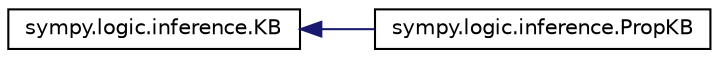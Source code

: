 digraph "Graphical Class Hierarchy"
{
 // LATEX_PDF_SIZE
  edge [fontname="Helvetica",fontsize="10",labelfontname="Helvetica",labelfontsize="10"];
  node [fontname="Helvetica",fontsize="10",shape=record];
  rankdir="LR";
  Node0 [label="sympy.logic.inference.KB",height=0.2,width=0.4,color="black", fillcolor="white", style="filled",URL="$classsympy_1_1logic_1_1inference_1_1KB.html",tooltip=" "];
  Node0 -> Node1 [dir="back",color="midnightblue",fontsize="10",style="solid",fontname="Helvetica"];
  Node1 [label="sympy.logic.inference.PropKB",height=0.2,width=0.4,color="black", fillcolor="white", style="filled",URL="$classsympy_1_1logic_1_1inference_1_1PropKB.html",tooltip=" "];
}

